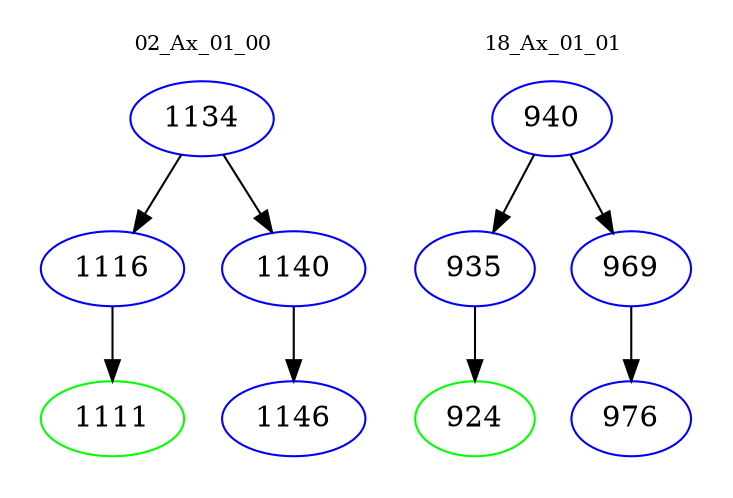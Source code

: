digraph{
subgraph cluster_0 {
color = white
label = "02_Ax_01_00";
fontsize=10;
T0_1134 [label="1134", color="blue"]
T0_1134 -> T0_1116 [color="black"]
T0_1116 [label="1116", color="blue"]
T0_1116 -> T0_1111 [color="black"]
T0_1111 [label="1111", color="green"]
T0_1134 -> T0_1140 [color="black"]
T0_1140 [label="1140", color="blue"]
T0_1140 -> T0_1146 [color="black"]
T0_1146 [label="1146", color="blue"]
}
subgraph cluster_1 {
color = white
label = "18_Ax_01_01";
fontsize=10;
T1_940 [label="940", color="blue"]
T1_940 -> T1_935 [color="black"]
T1_935 [label="935", color="blue"]
T1_935 -> T1_924 [color="black"]
T1_924 [label="924", color="green"]
T1_940 -> T1_969 [color="black"]
T1_969 [label="969", color="blue"]
T1_969 -> T1_976 [color="black"]
T1_976 [label="976", color="blue"]
}
}

